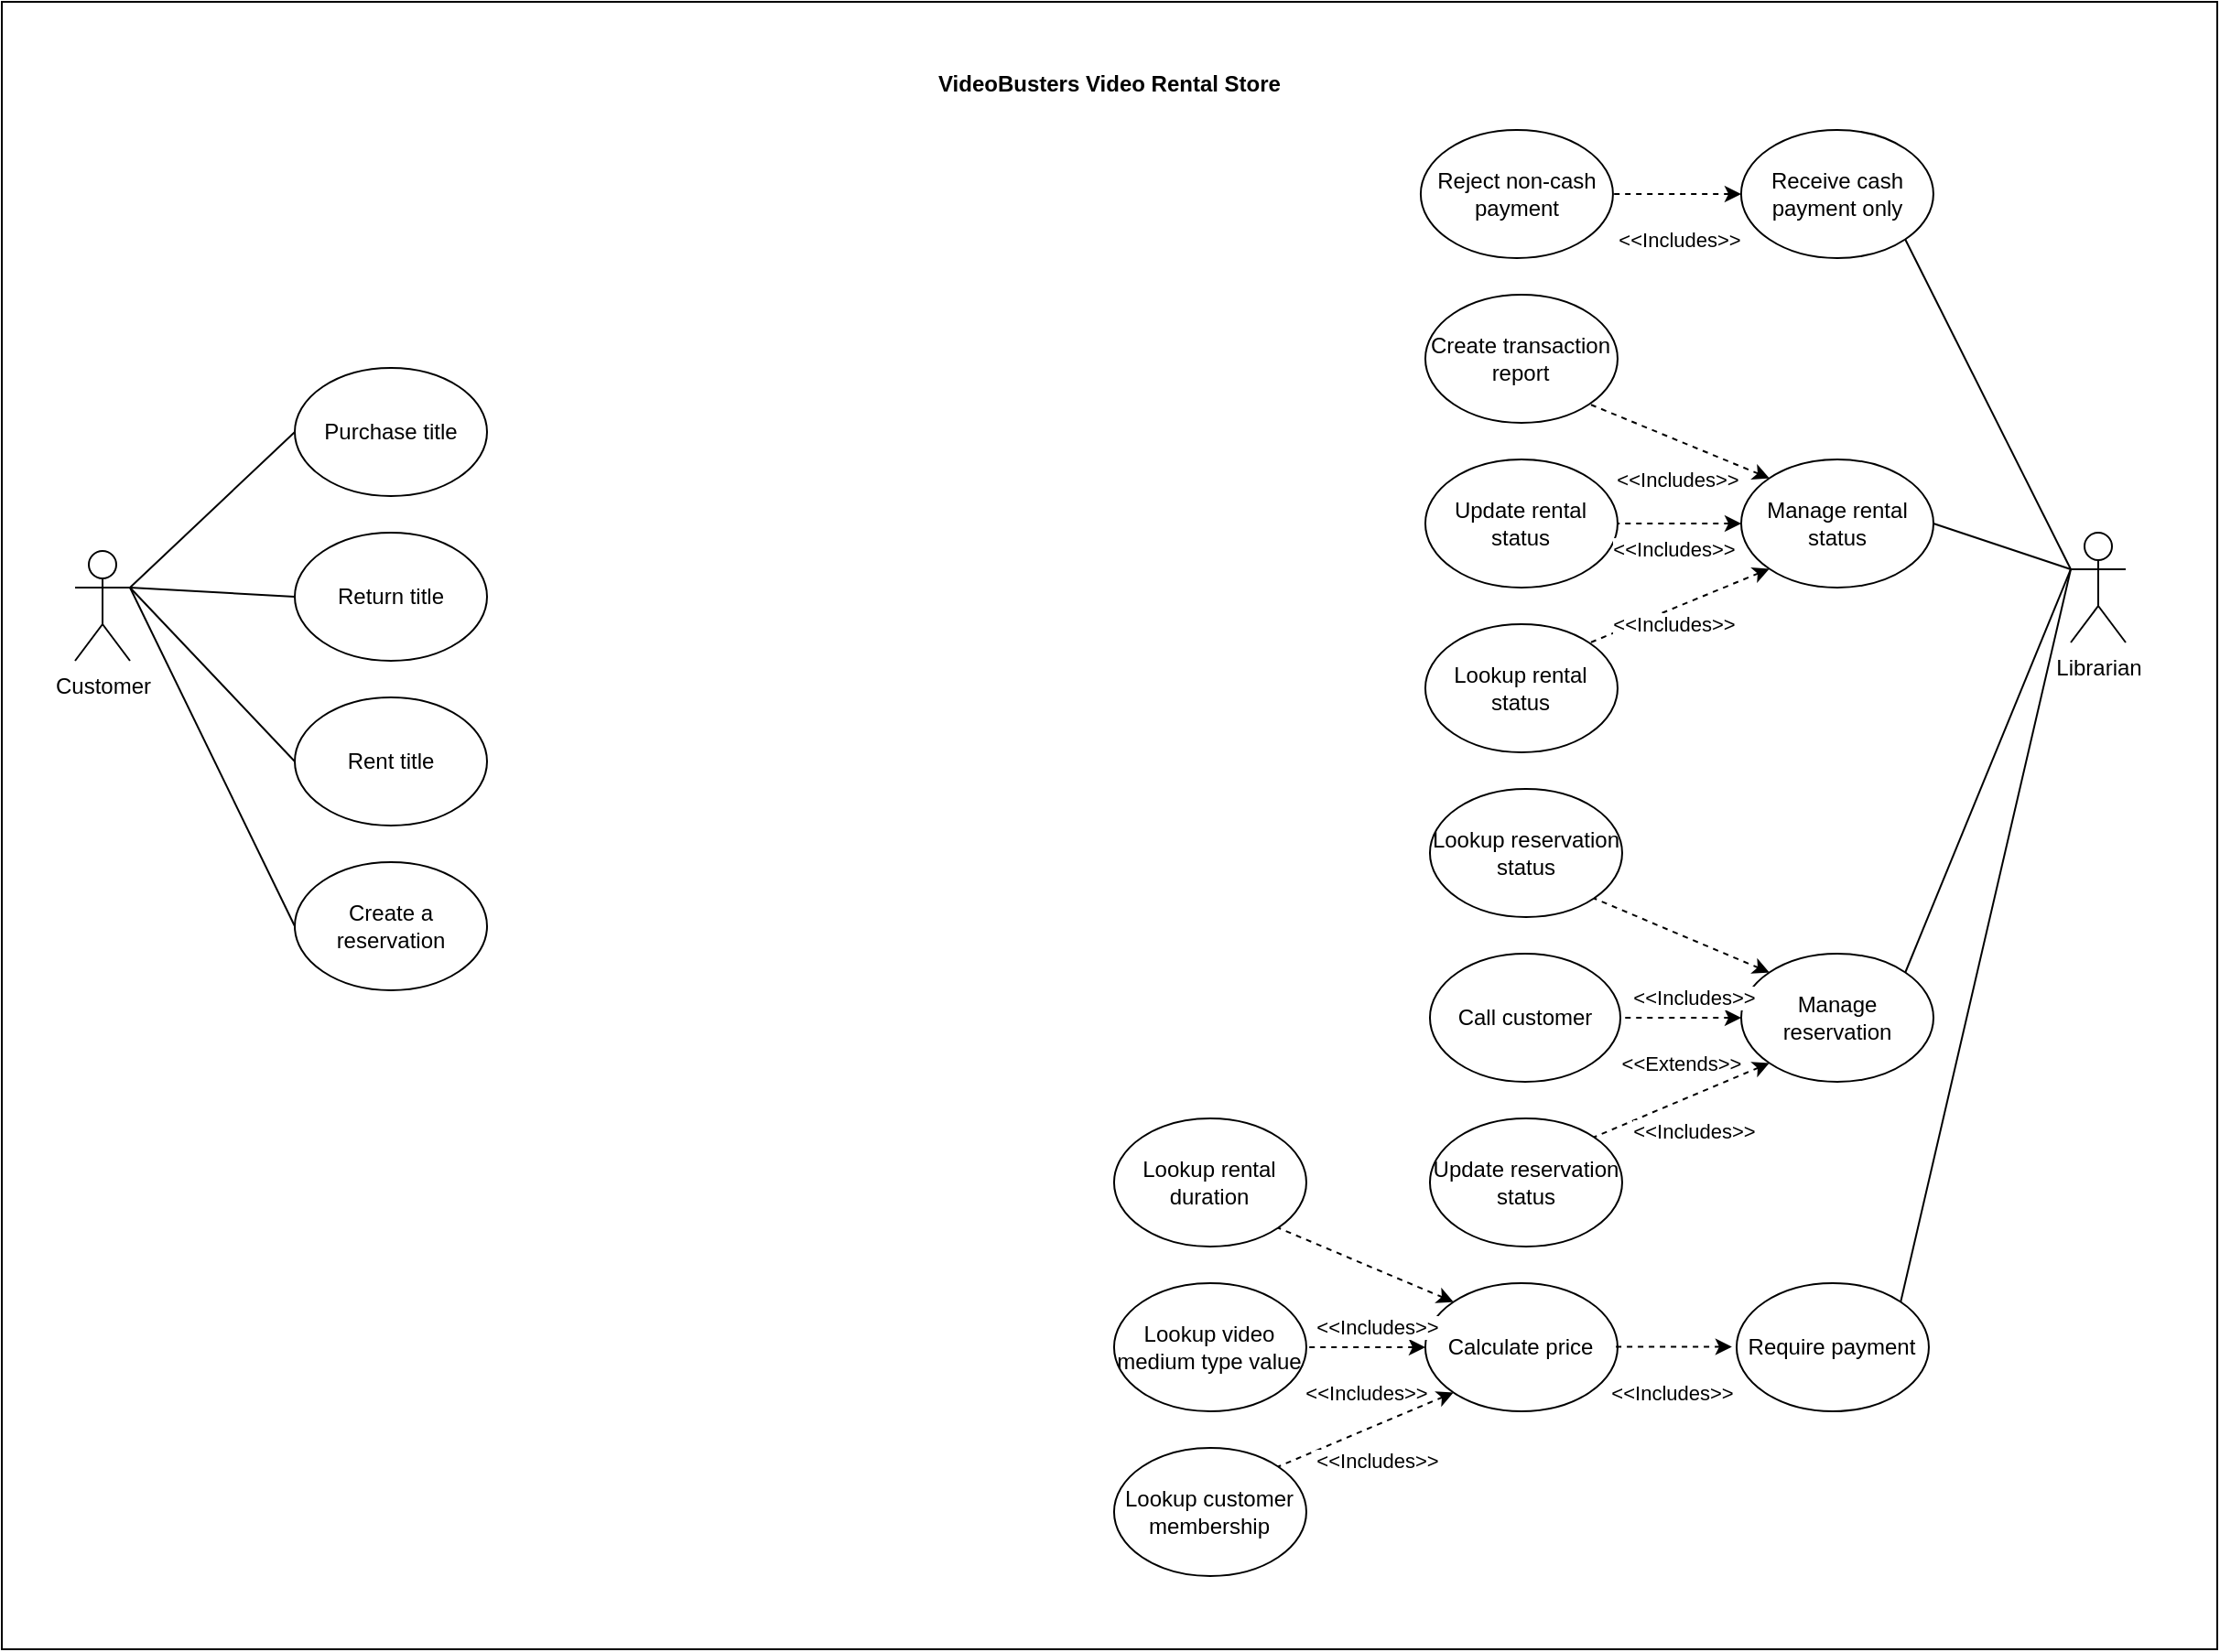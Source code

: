 <mxfile version="24.4.10" type="device">
  <diagram name="Page-1" id="D9KrbN1HpGchZC3lj7AW">
    <mxGraphModel dx="1482" dy="1005" grid="1" gridSize="10" guides="1" tooltips="1" connect="1" arrows="1" fold="1" page="1" pageScale="1" pageWidth="850" pageHeight="1100" math="0" shadow="0">
      <root>
        <mxCell id="0" />
        <mxCell id="1" parent="0" />
        <mxCell id="H8Bho8Vx2GJubfs2moUF-58" value="" style="rounded=0;whiteSpace=wrap;html=1;" parent="1" vertex="1">
          <mxGeometry x="-840" y="20" width="1210" height="900" as="geometry" />
        </mxCell>
        <mxCell id="q1pkWmGgmF4G5Z5k3sib-1" value="Customer" style="shape=umlActor;verticalLabelPosition=bottom;verticalAlign=top;html=1;outlineConnect=0;" parent="1" vertex="1">
          <mxGeometry x="-800" y="320" width="30" height="60" as="geometry" />
        </mxCell>
        <mxCell id="q1pkWmGgmF4G5Z5k3sib-2" value="Librarian" style="shape=umlActor;verticalLabelPosition=bottom;verticalAlign=top;html=1;outlineConnect=0;" parent="1" vertex="1">
          <mxGeometry x="290" y="310" width="30" height="60" as="geometry" />
        </mxCell>
        <mxCell id="q1pkWmGgmF4G5Z5k3sib-6" value="&lt;b&gt;VideoBusters Video Rental Store&lt;br&gt;&lt;/b&gt;" style="text;html=1;align=center;verticalAlign=middle;whiteSpace=wrap;rounded=0;" parent="1" vertex="1">
          <mxGeometry x="-365" y="50" width="260" height="30" as="geometry" />
        </mxCell>
        <mxCell id="q1pkWmGgmF4G5Z5k3sib-31" value="" style="endArrow=none;html=1;rounded=0;entryX=1;entryY=0.5;entryDx=0;entryDy=0;exitX=0;exitY=0.333;exitDx=0;exitDy=0;exitPerimeter=0;" parent="1" source="q1pkWmGgmF4G5Z5k3sib-2" target="H8Bho8Vx2GJubfs2moUF-10" edge="1">
          <mxGeometry width="50" height="50" relative="1" as="geometry">
            <mxPoint x="-180" y="360" as="sourcePoint" />
            <mxPoint x="240.0" y="305" as="targetPoint" />
          </mxGeometry>
        </mxCell>
        <mxCell id="wmEHwvrF9gfvvMeBKOm7-9" value="" style="endArrow=none;html=1;rounded=0;entryX=0;entryY=0.5;entryDx=0;entryDy=0;exitX=1;exitY=0.333;exitDx=0;exitDy=0;exitPerimeter=0;" parent="1" source="q1pkWmGgmF4G5Z5k3sib-1" target="H8Bho8Vx2GJubfs2moUF-49" edge="1">
          <mxGeometry width="50" height="50" relative="1" as="geometry">
            <mxPoint x="-734" y="355" as="sourcePoint" />
            <mxPoint x="-706.517" y="487.322" as="targetPoint" />
          </mxGeometry>
        </mxCell>
        <mxCell id="wmEHwvrF9gfvvMeBKOm7-11" value="" style="endArrow=none;html=1;rounded=0;entryX=0;entryY=0.5;entryDx=0;entryDy=0;exitX=1;exitY=0.333;exitDx=0;exitDy=0;exitPerimeter=0;" parent="1" source="q1pkWmGgmF4G5Z5k3sib-1" target="H8Bho8Vx2GJubfs2moUF-47" edge="1">
          <mxGeometry width="50" height="50" relative="1" as="geometry">
            <mxPoint x="-740" y="340" as="sourcePoint" />
            <mxPoint x="-709.017" y="222.678" as="targetPoint" />
          </mxGeometry>
        </mxCell>
        <mxCell id="wmEHwvrF9gfvvMeBKOm7-13" value="" style="endArrow=none;html=1;rounded=0;entryX=0;entryY=0.5;entryDx=0;entryDy=0;exitX=1;exitY=0.333;exitDx=0;exitDy=0;exitPerimeter=0;" parent="1" source="q1pkWmGgmF4G5Z5k3sib-1" target="H8Bho8Vx2GJubfs2moUF-48" edge="1">
          <mxGeometry width="50" height="50" relative="1" as="geometry">
            <mxPoint x="-810" y="360" as="sourcePoint" />
            <mxPoint x="-720" y="405" as="targetPoint" />
          </mxGeometry>
        </mxCell>
        <mxCell id="wmEHwvrF9gfvvMeBKOm7-50" value="" style="endArrow=none;html=1;rounded=0;entryX=1;entryY=1;entryDx=0;entryDy=0;exitX=0;exitY=0.333;exitDx=0;exitDy=0;exitPerimeter=0;" parent="1" source="q1pkWmGgmF4G5Z5k3sib-2" target="H8Bho8Vx2GJubfs2moUF-16" edge="1">
          <mxGeometry width="50" height="50" relative="1" as="geometry">
            <mxPoint x="290" y="270" as="sourcePoint" />
            <mxPoint x="240.0" y="205" as="targetPoint" />
          </mxGeometry>
        </mxCell>
        <mxCell id="wmEHwvrF9gfvvMeBKOm7-57" value="" style="endArrow=none;html=1;rounded=0;entryX=1;entryY=0;entryDx=0;entryDy=0;exitX=0;exitY=0.333;exitDx=0;exitDy=0;exitPerimeter=0;" parent="1" source="q1pkWmGgmF4G5Z5k3sib-2" target="H8Bho8Vx2GJubfs2moUF-15" edge="1">
          <mxGeometry width="50" height="50" relative="1" as="geometry">
            <mxPoint x="300" y="340" as="sourcePoint" />
            <mxPoint x="240.01" y="455" as="targetPoint" />
          </mxGeometry>
        </mxCell>
        <mxCell id="wmEHwvrF9gfvvMeBKOm7-96" value="" style="endArrow=none;html=1;rounded=0;entryX=1;entryY=0;entryDx=0;entryDy=0;exitX=0;exitY=0.333;exitDx=0;exitDy=0;exitPerimeter=0;" parent="1" source="q1pkWmGgmF4G5Z5k3sib-2" target="H8Bho8Vx2GJubfs2moUF-13" edge="1">
          <mxGeometry width="50" height="50" relative="1" as="geometry">
            <mxPoint x="300" y="340" as="sourcePoint" />
            <mxPoint x="240.0" y="705" as="targetPoint" />
          </mxGeometry>
        </mxCell>
        <mxCell id="H8Bho8Vx2GJubfs2moUF-1" value="Reject non-cash payment" style="ellipse;whiteSpace=wrap;html=1;" parent="1" vertex="1">
          <mxGeometry x="-65.04" y="90" width="105" height="70" as="geometry" />
        </mxCell>
        <mxCell id="H8Bho8Vx2GJubfs2moUF-3" value="Update rental status" style="ellipse;whiteSpace=wrap;html=1;" parent="1" vertex="1">
          <mxGeometry x="-62.52" y="270" width="105" height="70" as="geometry" />
        </mxCell>
        <mxCell id="H8Bho8Vx2GJubfs2moUF-4" value="Lookup video medium type value" style="ellipse;whiteSpace=wrap;html=1;" parent="1" vertex="1">
          <mxGeometry x="-232.52" y="720" width="105" height="70" as="geometry" />
        </mxCell>
        <mxCell id="H8Bho8Vx2GJubfs2moUF-6" value="&lt;div&gt;Create transaction report&lt;/div&gt;" style="ellipse;whiteSpace=wrap;html=1;" parent="1" vertex="1">
          <mxGeometry x="-62.52" y="180" width="105" height="70" as="geometry" />
        </mxCell>
        <mxCell id="H8Bho8Vx2GJubfs2moUF-8" value="Update reservation status" style="ellipse;whiteSpace=wrap;html=1;" parent="1" vertex="1">
          <mxGeometry x="-60.01" y="630" width="105" height="70" as="geometry" />
        </mxCell>
        <mxCell id="H8Bho8Vx2GJubfs2moUF-9" value="Lookup reservation status" style="ellipse;whiteSpace=wrap;html=1;" parent="1" vertex="1">
          <mxGeometry x="-60.01" y="450" width="105" height="70" as="geometry" />
        </mxCell>
        <mxCell id="H8Bho8Vx2GJubfs2moUF-10" value="Manage rental status" style="ellipse;whiteSpace=wrap;html=1;" parent="1" vertex="1">
          <mxGeometry x="110" y="270" width="105" height="70" as="geometry" />
        </mxCell>
        <mxCell id="H8Bho8Vx2GJubfs2moUF-11" value="&lt;div&gt;Calculate price&lt;/div&gt;" style="ellipse;whiteSpace=wrap;html=1;" parent="1" vertex="1">
          <mxGeometry x="-62.53" y="720" width="105.01" height="70" as="geometry" />
        </mxCell>
        <mxCell id="H8Bho8Vx2GJubfs2moUF-12" value="Lookup customer membership" style="ellipse;whiteSpace=wrap;html=1;" parent="1" vertex="1">
          <mxGeometry x="-232.52" y="810" width="105" height="70" as="geometry" />
        </mxCell>
        <mxCell id="H8Bho8Vx2GJubfs2moUF-13" value="Require payment" style="ellipse;whiteSpace=wrap;html=1;" parent="1" vertex="1">
          <mxGeometry x="107.48" y="720" width="105" height="70" as="geometry" />
        </mxCell>
        <mxCell id="H8Bho8Vx2GJubfs2moUF-14" value="Call customer" style="ellipse;whiteSpace=wrap;html=1;" parent="1" vertex="1">
          <mxGeometry x="-60.01" y="540" width="104.01" height="70" as="geometry" />
        </mxCell>
        <mxCell id="H8Bho8Vx2GJubfs2moUF-15" value="Manage reservation" style="ellipse;whiteSpace=wrap;html=1;" parent="1" vertex="1">
          <mxGeometry x="110" y="540" width="105" height="70" as="geometry" />
        </mxCell>
        <mxCell id="H8Bho8Vx2GJubfs2moUF-16" value="Receive cash payment only" style="ellipse;whiteSpace=wrap;html=1;" parent="1" vertex="1">
          <mxGeometry x="109.96" y="90" width="105" height="70" as="geometry" />
        </mxCell>
        <mxCell id="H8Bho8Vx2GJubfs2moUF-17" value="" style="endArrow=none;html=1;rounded=0;entryX=1;entryY=0.5;entryDx=0;entryDy=0;exitX=0;exitY=0.5;exitDx=0;exitDy=0;startArrow=classic;startFill=1;dashed=1;" parent="1" source="H8Bho8Vx2GJubfs2moUF-16" target="H8Bho8Vx2GJubfs2moUF-1" edge="1">
          <mxGeometry width="50" height="50" relative="1" as="geometry">
            <mxPoint x="94.96" y="124.75" as="sourcePoint" />
            <mxPoint x="44.96" y="124.75" as="targetPoint" />
          </mxGeometry>
        </mxCell>
        <mxCell id="H8Bho8Vx2GJubfs2moUF-18" value="&amp;lt;&amp;lt;Includes&amp;gt;&amp;gt;" style="edgeLabel;html=1;align=center;verticalAlign=middle;resizable=0;points=[];" parent="H8Bho8Vx2GJubfs2moUF-17" vertex="1" connectable="0">
          <mxGeometry x="-0.418" relative="1" as="geometry">
            <mxPoint x="-14" y="25" as="offset" />
          </mxGeometry>
        </mxCell>
        <mxCell id="H8Bho8Vx2GJubfs2moUF-19" value="" style="endArrow=none;html=1;rounded=0;entryX=1;entryY=0.5;entryDx=0;entryDy=0;exitX=0;exitY=0.5;exitDx=0;exitDy=0;startArrow=classic;startFill=1;dashed=1;" parent="1" source="H8Bho8Vx2GJubfs2moUF-10" target="H8Bho8Vx2GJubfs2moUF-3" edge="1">
          <mxGeometry width="50" height="50" relative="1" as="geometry">
            <mxPoint x="112.47" y="264.64" as="sourcePoint" />
            <mxPoint x="42.47" y="264.64" as="targetPoint" />
          </mxGeometry>
        </mxCell>
        <mxCell id="H8Bho8Vx2GJubfs2moUF-20" value="&amp;lt;&amp;lt;Includes&amp;gt;&amp;gt;" style="edgeLabel;html=1;align=center;verticalAlign=middle;resizable=0;points=[];" parent="H8Bho8Vx2GJubfs2moUF-19" vertex="1" connectable="0">
          <mxGeometry x="-0.418" relative="1" as="geometry">
            <mxPoint x="-18" y="14" as="offset" />
          </mxGeometry>
        </mxCell>
        <mxCell id="H8Bho8Vx2GJubfs2moUF-21" value="" style="endArrow=none;html=1;rounded=0;entryX=1;entryY=0.5;entryDx=0;entryDy=0;exitX=0;exitY=0.5;exitDx=0;exitDy=0;startArrow=classic;startFill=1;dashed=1;" parent="1" source="H8Bho8Vx2GJubfs2moUF-15" target="H8Bho8Vx2GJubfs2moUF-14" edge="1">
          <mxGeometry width="50" height="50" relative="1" as="geometry">
            <mxPoint x="109.99" y="574.5" as="sourcePoint" />
            <mxPoint x="44.99" y="574.5" as="targetPoint" />
          </mxGeometry>
        </mxCell>
        <mxCell id="H8Bho8Vx2GJubfs2moUF-22" value="&amp;lt;&amp;lt;Extends&amp;gt;&amp;gt;" style="edgeLabel;html=1;align=center;verticalAlign=middle;resizable=0;points=[];" parent="H8Bho8Vx2GJubfs2moUF-21" vertex="1" connectable="0">
          <mxGeometry x="-0.418" relative="1" as="geometry">
            <mxPoint x="-14" y="25" as="offset" />
          </mxGeometry>
        </mxCell>
        <mxCell id="H8Bho8Vx2GJubfs2moUF-23" value="" style="endArrow=none;html=1;rounded=0;entryX=1;entryY=0;entryDx=0;entryDy=0;exitX=0;exitY=1;exitDx=0;exitDy=0;startArrow=classic;startFill=1;dashed=1;" parent="1" source="H8Bho8Vx2GJubfs2moUF-15" target="H8Bho8Vx2GJubfs2moUF-8" edge="1">
          <mxGeometry width="50" height="50" relative="1" as="geometry">
            <mxPoint x="120" y="585" as="sourcePoint" />
            <mxPoint x="55" y="585" as="targetPoint" />
          </mxGeometry>
        </mxCell>
        <mxCell id="H8Bho8Vx2GJubfs2moUF-24" value="&amp;lt;&amp;lt;Includes&amp;gt;&amp;gt;" style="edgeLabel;html=1;align=center;verticalAlign=middle;resizable=0;points=[];" parent="H8Bho8Vx2GJubfs2moUF-23" vertex="1" connectable="0">
          <mxGeometry x="-0.418" relative="1" as="geometry">
            <mxPoint x="-14" y="25" as="offset" />
          </mxGeometry>
        </mxCell>
        <mxCell id="H8Bho8Vx2GJubfs2moUF-25" value="" style="endArrow=none;html=1;rounded=0;entryX=1;entryY=0.5;entryDx=0;entryDy=0;exitX=0;exitY=0.5;exitDx=0;exitDy=0;startArrow=classic;startFill=1;dashed=1;" parent="1" edge="1">
          <mxGeometry width="50" height="50" relative="1" as="geometry">
            <mxPoint x="104.92" y="754.76" as="sourcePoint" />
            <mxPoint x="39.93" y="754.76" as="targetPoint" />
          </mxGeometry>
        </mxCell>
        <mxCell id="H8Bho8Vx2GJubfs2moUF-26" value="&amp;lt;&amp;lt;Includes&amp;gt;&amp;gt;" style="edgeLabel;html=1;align=center;verticalAlign=middle;resizable=0;points=[];" parent="H8Bho8Vx2GJubfs2moUF-25" vertex="1" connectable="0">
          <mxGeometry x="-0.418" relative="1" as="geometry">
            <mxPoint x="-14" y="25" as="offset" />
          </mxGeometry>
        </mxCell>
        <mxCell id="H8Bho8Vx2GJubfs2moUF-27" value="" style="endArrow=none;html=1;rounded=0;entryX=1;entryY=1;entryDx=0;entryDy=0;exitX=0;exitY=0;exitDx=0;exitDy=0;startArrow=classic;startFill=1;dashed=1;" parent="1" source="H8Bho8Vx2GJubfs2moUF-15" target="H8Bho8Vx2GJubfs2moUF-9" edge="1">
          <mxGeometry width="50" height="50" relative="1" as="geometry">
            <mxPoint x="120" y="585" as="sourcePoint" />
            <mxPoint x="55" y="585" as="targetPoint" />
          </mxGeometry>
        </mxCell>
        <mxCell id="H8Bho8Vx2GJubfs2moUF-28" value="&amp;lt;&amp;lt;Includes&amp;gt;&amp;gt;" style="edgeLabel;html=1;align=center;verticalAlign=middle;resizable=0;points=[];" parent="H8Bho8Vx2GJubfs2moUF-27" vertex="1" connectable="0">
          <mxGeometry x="-0.418" relative="1" as="geometry">
            <mxPoint x="-14" y="25" as="offset" />
          </mxGeometry>
        </mxCell>
        <mxCell id="H8Bho8Vx2GJubfs2moUF-29" value="Lookup rental status" style="ellipse;whiteSpace=wrap;html=1;" parent="1" vertex="1">
          <mxGeometry x="-62.52" y="360" width="105" height="70" as="geometry" />
        </mxCell>
        <mxCell id="H8Bho8Vx2GJubfs2moUF-30" value="" style="endArrow=none;html=1;rounded=0;exitX=0;exitY=0.5;exitDx=0;exitDy=0;startArrow=classic;startFill=1;dashed=1;entryX=1;entryY=0.5;entryDx=0;entryDy=0;" parent="1" source="H8Bho8Vx2GJubfs2moUF-11" target="H8Bho8Vx2GJubfs2moUF-4" edge="1">
          <mxGeometry width="50" height="50" relative="1" as="geometry">
            <mxPoint x="-62.55" y="754.5" as="sourcePoint" />
            <mxPoint x="-112.52" y="755" as="targetPoint" />
          </mxGeometry>
        </mxCell>
        <mxCell id="H8Bho8Vx2GJubfs2moUF-31" value="&amp;lt;&amp;lt;Includes&amp;gt;&amp;gt;" style="edgeLabel;html=1;align=center;verticalAlign=middle;resizable=0;points=[];" parent="H8Bho8Vx2GJubfs2moUF-30" vertex="1" connectable="0">
          <mxGeometry x="-0.418" relative="1" as="geometry">
            <mxPoint x="-14" y="25" as="offset" />
          </mxGeometry>
        </mxCell>
        <mxCell id="H8Bho8Vx2GJubfs2moUF-32" value="Lookup rental duration" style="ellipse;whiteSpace=wrap;html=1;" parent="1" vertex="1">
          <mxGeometry x="-232.52" y="630" width="105" height="70" as="geometry" />
        </mxCell>
        <mxCell id="H8Bho8Vx2GJubfs2moUF-33" value="" style="endArrow=none;html=1;rounded=0;exitX=0;exitY=0;exitDx=0;exitDy=0;startArrow=classic;startFill=1;dashed=1;entryX=1;entryY=1;entryDx=0;entryDy=0;" parent="1" source="H8Bho8Vx2GJubfs2moUF-11" target="H8Bho8Vx2GJubfs2moUF-32" edge="1">
          <mxGeometry width="50" height="50" relative="1" as="geometry">
            <mxPoint x="-52.52" y="765" as="sourcePoint" />
            <mxPoint x="-117.52" y="765" as="targetPoint" />
          </mxGeometry>
        </mxCell>
        <mxCell id="H8Bho8Vx2GJubfs2moUF-34" value="&amp;lt;&amp;lt;Includes&amp;gt;&amp;gt;" style="edgeLabel;html=1;align=center;verticalAlign=middle;resizable=0;points=[];" parent="H8Bho8Vx2GJubfs2moUF-33" vertex="1" connectable="0">
          <mxGeometry x="-0.418" relative="1" as="geometry">
            <mxPoint x="-14" y="25" as="offset" />
          </mxGeometry>
        </mxCell>
        <mxCell id="H8Bho8Vx2GJubfs2moUF-35" value="" style="endArrow=none;html=1;rounded=0;exitX=0;exitY=1;exitDx=0;exitDy=0;startArrow=classic;startFill=1;dashed=1;entryX=1;entryY=0;entryDx=0;entryDy=0;" parent="1" source="H8Bho8Vx2GJubfs2moUF-11" target="H8Bho8Vx2GJubfs2moUF-12" edge="1">
          <mxGeometry width="50" height="50" relative="1" as="geometry">
            <mxPoint x="-37.52" y="740" as="sourcePoint" />
            <mxPoint x="-132.52" y="680" as="targetPoint" />
          </mxGeometry>
        </mxCell>
        <mxCell id="H8Bho8Vx2GJubfs2moUF-36" value="&amp;lt;&amp;lt;Includes&amp;gt;&amp;gt;" style="edgeLabel;html=1;align=center;verticalAlign=middle;resizable=0;points=[];" parent="H8Bho8Vx2GJubfs2moUF-35" vertex="1" connectable="0">
          <mxGeometry x="-0.418" relative="1" as="geometry">
            <mxPoint x="-14" y="25" as="offset" />
          </mxGeometry>
        </mxCell>
        <mxCell id="H8Bho8Vx2GJubfs2moUF-39" value="" style="endArrow=none;html=1;rounded=0;entryX=1;entryY=0;entryDx=0;entryDy=0;exitX=0;exitY=1;exitDx=0;exitDy=0;startArrow=classic;startFill=1;dashed=1;" parent="1" source="H8Bho8Vx2GJubfs2moUF-10" target="H8Bho8Vx2GJubfs2moUF-29" edge="1">
          <mxGeometry width="50" height="50" relative="1" as="geometry">
            <mxPoint x="133.47" y="250" as="sourcePoint" />
            <mxPoint x="37.47" y="210" as="targetPoint" />
          </mxGeometry>
        </mxCell>
        <mxCell id="H8Bho8Vx2GJubfs2moUF-40" value="&amp;lt;&amp;lt;Includes&amp;gt;&amp;gt;" style="edgeLabel;html=1;align=center;verticalAlign=middle;resizable=0;points=[];" parent="H8Bho8Vx2GJubfs2moUF-39" vertex="1" connectable="0">
          <mxGeometry x="-0.418" relative="1" as="geometry">
            <mxPoint x="-24" y="18" as="offset" />
          </mxGeometry>
        </mxCell>
        <mxCell id="H8Bho8Vx2GJubfs2moUF-42" value="" style="endArrow=none;html=1;rounded=0;exitX=0;exitY=0;exitDx=0;exitDy=0;startArrow=classic;startFill=1;dashed=1;entryX=1;entryY=1;entryDx=0;entryDy=0;" parent="1" source="H8Bho8Vx2GJubfs2moUF-10" target="H8Bho8Vx2GJubfs2moUF-6" edge="1">
          <mxGeometry width="50" height="50" relative="1" as="geometry">
            <mxPoint x="287.47" y="270" as="sourcePoint" />
            <mxPoint x="-287.49" y="265" as="targetPoint" />
          </mxGeometry>
        </mxCell>
        <mxCell id="H8Bho8Vx2GJubfs2moUF-43" value="&amp;lt;&amp;lt;Includes&amp;gt;&amp;gt;" style="edgeLabel;html=1;align=center;verticalAlign=middle;resizable=0;points=[];" parent="H8Bho8Vx2GJubfs2moUF-42" vertex="1" connectable="0">
          <mxGeometry x="-0.418" relative="1" as="geometry">
            <mxPoint x="-22" y="12" as="offset" />
          </mxGeometry>
        </mxCell>
        <mxCell id="H8Bho8Vx2GJubfs2moUF-47" value="Purchase title" style="ellipse;whiteSpace=wrap;html=1;" parent="1" vertex="1">
          <mxGeometry x="-680" y="220" width="105" height="70" as="geometry" />
        </mxCell>
        <mxCell id="H8Bho8Vx2GJubfs2moUF-48" value="Return title" style="ellipse;whiteSpace=wrap;html=1;" parent="1" vertex="1">
          <mxGeometry x="-680" y="310" width="105" height="70" as="geometry" />
        </mxCell>
        <mxCell id="H8Bho8Vx2GJubfs2moUF-49" value="Rent title" style="ellipse;whiteSpace=wrap;html=1;" parent="1" vertex="1">
          <mxGeometry x="-680" y="400" width="105" height="70" as="geometry" />
        </mxCell>
        <mxCell id="JFB4fge5Wf1V-ydik8tn-1" value="Create a reservation" style="ellipse;whiteSpace=wrap;html=1;" vertex="1" parent="1">
          <mxGeometry x="-680" y="490" width="105" height="70" as="geometry" />
        </mxCell>
        <mxCell id="JFB4fge5Wf1V-ydik8tn-2" value="" style="endArrow=none;html=1;rounded=0;entryX=0;entryY=0.5;entryDx=0;entryDy=0;exitX=1;exitY=0.333;exitDx=0;exitDy=0;exitPerimeter=0;" edge="1" parent="1" source="q1pkWmGgmF4G5Z5k3sib-1" target="JFB4fge5Wf1V-ydik8tn-1">
          <mxGeometry width="50" height="50" relative="1" as="geometry">
            <mxPoint x="-760" y="350" as="sourcePoint" />
            <mxPoint x="-670" y="445" as="targetPoint" />
          </mxGeometry>
        </mxCell>
      </root>
    </mxGraphModel>
  </diagram>
</mxfile>
